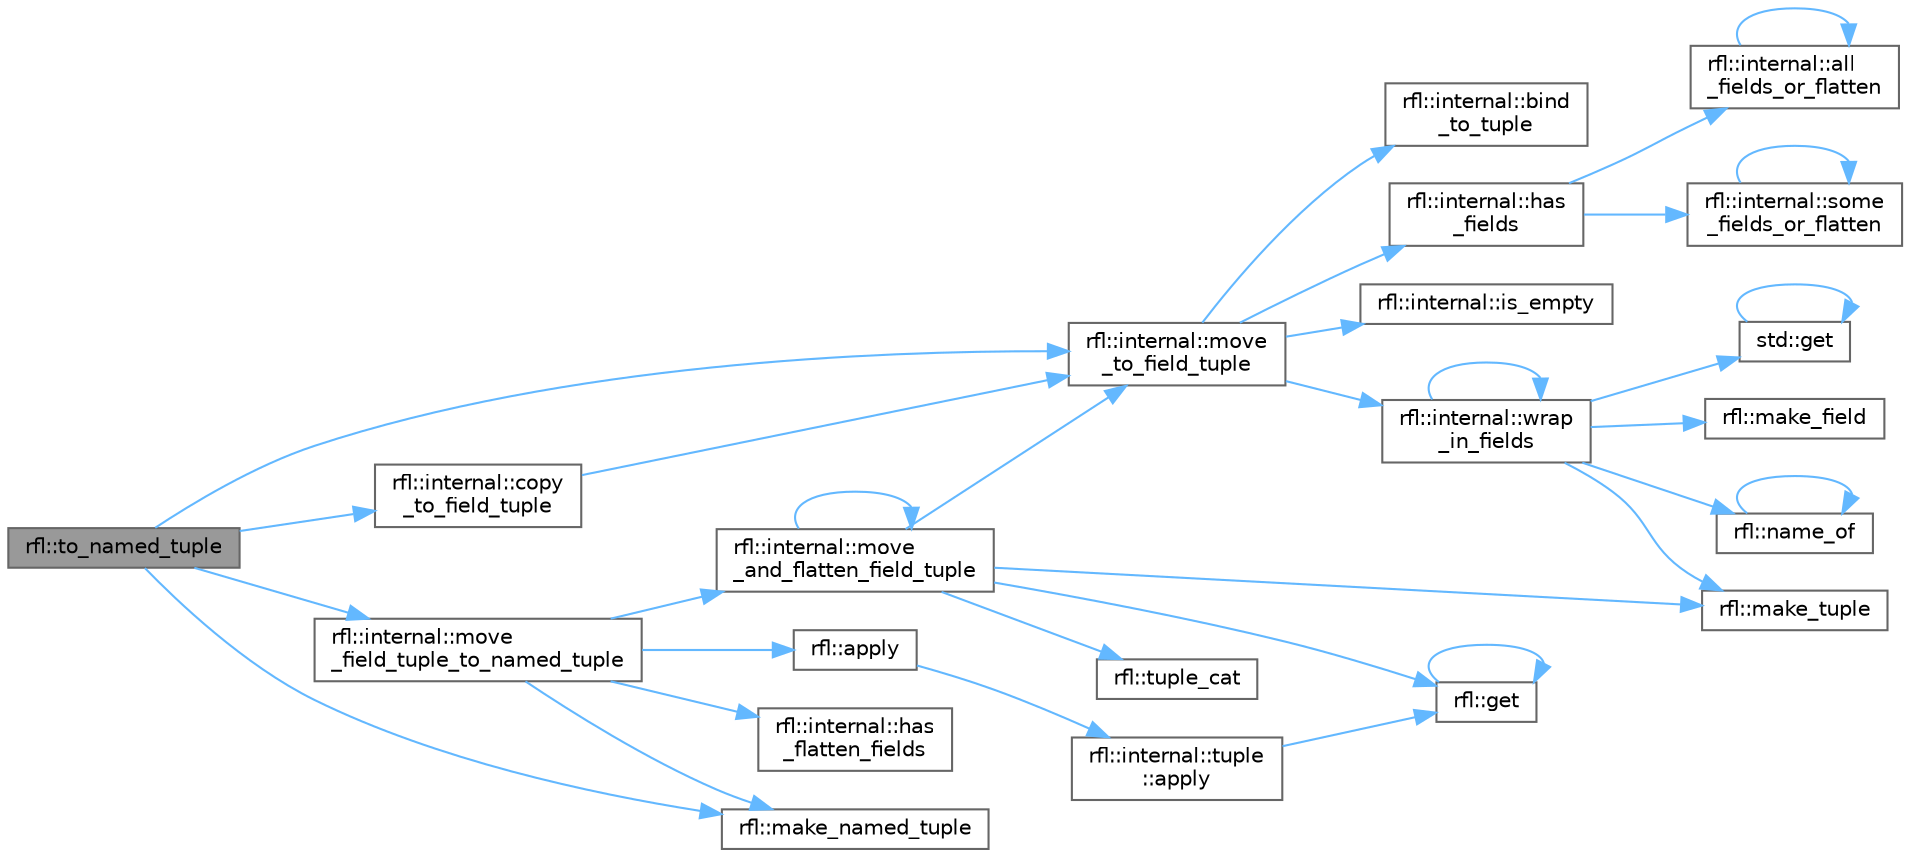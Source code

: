 digraph "rfl::to_named_tuple"
{
 // LATEX_PDF_SIZE
  bgcolor="transparent";
  edge [fontname=Helvetica,fontsize=10,labelfontname=Helvetica,labelfontsize=10];
  node [fontname=Helvetica,fontsize=10,shape=box,height=0.2,width=0.4];
  rankdir="LR";
  Node1 [id="Node000001",label="rfl::to_named_tuple",height=0.2,width=0.4,color="gray40", fillcolor="grey60", style="filled", fontcolor="black",tooltip=" "];
  Node1 -> Node2 [id="edge33_Node000001_Node000002",color="steelblue1",style="solid",tooltip=" "];
  Node2 [id="Node000002",label="rfl::internal::copy\l_to_field_tuple",height=0.2,width=0.4,color="grey40", fillcolor="white", style="filled",URL="$namespacerfl_1_1internal.html#a46cd2d50b0559636f35a90dcc4208f1a",tooltip=" "];
  Node2 -> Node3 [id="edge34_Node000002_Node000003",color="steelblue1",style="solid",tooltip=" "];
  Node3 [id="Node000003",label="rfl::internal::move\l_to_field_tuple",height=0.2,width=0.4,color="grey40", fillcolor="white", style="filled",URL="$namespacerfl_1_1internal.html#aeafe6541ca2d6733d59118ea9657d465",tooltip=" "];
  Node3 -> Node4 [id="edge35_Node000003_Node000004",color="steelblue1",style="solid",tooltip=" "];
  Node4 [id="Node000004",label="rfl::internal::bind\l_to_tuple",height=0.2,width=0.4,color="grey40", fillcolor="white", style="filled",URL="$namespacerfl_1_1internal.html#aaccfbbd07ded0a84498cea052cb3d443",tooltip=" "];
  Node3 -> Node5 [id="edge36_Node000003_Node000005",color="steelblue1",style="solid",tooltip=" "];
  Node5 [id="Node000005",label="rfl::internal::has\l_fields",height=0.2,width=0.4,color="grey40", fillcolor="white", style="filled",URL="$namespacerfl_1_1internal.html#a4bf6ff2224c907a5df21f524e650fd17",tooltip=" "];
  Node5 -> Node6 [id="edge37_Node000005_Node000006",color="steelblue1",style="solid",tooltip=" "];
  Node6 [id="Node000006",label="rfl::internal::all\l_fields_or_flatten",height=0.2,width=0.4,color="grey40", fillcolor="white", style="filled",URL="$namespacerfl_1_1internal.html#a012b9c8f5d6103eb084598eca9f9f631",tooltip=" "];
  Node6 -> Node6 [id="edge38_Node000006_Node000006",color="steelblue1",style="solid",tooltip=" "];
  Node5 -> Node7 [id="edge39_Node000005_Node000007",color="steelblue1",style="solid",tooltip=" "];
  Node7 [id="Node000007",label="rfl::internal::some\l_fields_or_flatten",height=0.2,width=0.4,color="grey40", fillcolor="white", style="filled",URL="$namespacerfl_1_1internal.html#a71c929c1a514d827549eb15d4355de92",tooltip=" "];
  Node7 -> Node7 [id="edge40_Node000007_Node000007",color="steelblue1",style="solid",tooltip=" "];
  Node3 -> Node8 [id="edge41_Node000003_Node000008",color="steelblue1",style="solid",tooltip=" "];
  Node8 [id="Node000008",label="rfl::internal::is_empty",height=0.2,width=0.4,color="grey40", fillcolor="white", style="filled",URL="$namespacerfl_1_1internal.html#a818161434e9e7892d403a7c92d7268fe",tooltip=" "];
  Node3 -> Node9 [id="edge42_Node000003_Node000009",color="steelblue1",style="solid",tooltip=" "];
  Node9 [id="Node000009",label="rfl::internal::wrap\l_in_fields",height=0.2,width=0.4,color="grey40", fillcolor="white", style="filled",URL="$namespacerfl_1_1internal.html#a75a4f615c45abce17e710e72514498d7",tooltip=" "];
  Node9 -> Node10 [id="edge43_Node000009_Node000010",color="steelblue1",style="solid",tooltip=" "];
  Node10 [id="Node000010",label="std::get",height=0.2,width=0.4,color="grey40", fillcolor="white", style="filled",URL="$namespacestd.html#aae41d8280b7ccc3f0e0a0be2dab21c8f",tooltip="Gets an element by index."];
  Node10 -> Node10 [id="edge44_Node000010_Node000010",color="steelblue1",style="solid",tooltip=" "];
  Node9 -> Node11 [id="edge45_Node000009_Node000011",color="steelblue1",style="solid",tooltip=" "];
  Node11 [id="Node000011",label="rfl::make_field",height=0.2,width=0.4,color="grey40", fillcolor="white", style="filled",URL="$namespacerfl.html#afb5f68a22d5b6a42a5b4477c35559ce9",tooltip=" "];
  Node9 -> Node12 [id="edge46_Node000009_Node000012",color="steelblue1",style="solid",tooltip=" "];
  Node12 [id="Node000012",label="rfl::make_tuple",height=0.2,width=0.4,color="grey40", fillcolor="white", style="filled",URL="$namespacerfl.html#ac71a9ec8b4d8fd347719083ec38c00f9",tooltip=" "];
  Node9 -> Node13 [id="edge47_Node000009_Node000013",color="steelblue1",style="solid",tooltip=" "];
  Node13 [id="Node000013",label="rfl::name_of",height=0.2,width=0.4,color="grey40", fillcolor="white", style="filled",URL="$namespacerfl.html#a90efd0c5575582354c25333fa30a8013",tooltip="Helper function to retrieve a name at compile time."];
  Node13 -> Node13 [id="edge48_Node000013_Node000013",color="steelblue1",style="solid",tooltip=" "];
  Node9 -> Node9 [id="edge49_Node000009_Node000009",color="steelblue1",style="solid",tooltip=" "];
  Node1 -> Node14 [id="edge50_Node000001_Node000014",color="steelblue1",style="solid",tooltip=" "];
  Node14 [id="Node000014",label="rfl::make_named_tuple",height=0.2,width=0.4,color="grey40", fillcolor="white", style="filled",URL="$namespacerfl.html#a19523aa875e6c36af474a97f28ed4002",tooltip="Explicit overload for creating empty named tuples."];
  Node1 -> Node15 [id="edge51_Node000001_Node000015",color="steelblue1",style="solid",tooltip=" "];
  Node15 [id="Node000015",label="rfl::internal::move\l_field_tuple_to_named_tuple",height=0.2,width=0.4,color="grey40", fillcolor="white", style="filled",URL="$namespacerfl_1_1internal.html#ac9de9bd1edbac39d2cd1373bf84b9869",tooltip=" "];
  Node15 -> Node16 [id="edge52_Node000015_Node000016",color="steelblue1",style="solid",tooltip=" "];
  Node16 [id="Node000016",label="rfl::apply",height=0.2,width=0.4,color="grey40", fillcolor="white", style="filled",URL="$namespacerfl.html#aaa94742afd7fde0d6d6cc59ae6d92989",tooltip=" "];
  Node16 -> Node17 [id="edge53_Node000016_Node000017",color="steelblue1",style="solid",tooltip=" "];
  Node17 [id="Node000017",label="rfl::internal::tuple\l::apply",height=0.2,width=0.4,color="grey40", fillcolor="white", style="filled",URL="$namespacerfl_1_1internal_1_1tuple.html#a5fe21ddba2943f200bc6c6e4d8d34e54",tooltip=" "];
  Node17 -> Node18 [id="edge54_Node000017_Node000018",color="steelblue1",style="solid",tooltip=" "];
  Node18 [id="Node000018",label="rfl::get",height=0.2,width=0.4,color="grey40", fillcolor="white", style="filled",URL="$namespacerfl.html#ac379420409251e5a3c0bea4a701daf0a",tooltip="Gets a field by index."];
  Node18 -> Node18 [id="edge55_Node000018_Node000018",color="steelblue1",style="solid",tooltip=" "];
  Node15 -> Node19 [id="edge56_Node000015_Node000019",color="steelblue1",style="solid",tooltip=" "];
  Node19 [id="Node000019",label="rfl::internal::has\l_flatten_fields",height=0.2,width=0.4,color="grey40", fillcolor="white", style="filled",URL="$namespacerfl_1_1internal.html#a60f5d02505f61eabff343c2f5e9c7dbe",tooltip=" "];
  Node15 -> Node14 [id="edge57_Node000015_Node000014",color="steelblue1",style="solid",tooltip=" "];
  Node15 -> Node20 [id="edge58_Node000015_Node000020",color="steelblue1",style="solid",tooltip=" "];
  Node20 [id="Node000020",label="rfl::internal::move\l_and_flatten_field_tuple",height=0.2,width=0.4,color="grey40", fillcolor="white", style="filled",URL="$namespacerfl_1_1internal.html#a2fabc9931d7056ee512c49678deb9505",tooltip=" "];
  Node20 -> Node18 [id="edge59_Node000020_Node000018",color="steelblue1",style="solid",tooltip=" "];
  Node20 -> Node12 [id="edge60_Node000020_Node000012",color="steelblue1",style="solid",tooltip=" "];
  Node20 -> Node20 [id="edge61_Node000020_Node000020",color="steelblue1",style="solid",tooltip=" "];
  Node20 -> Node3 [id="edge62_Node000020_Node000003",color="steelblue1",style="solid",tooltip=" "];
  Node20 -> Node21 [id="edge63_Node000020_Node000021",color="steelblue1",style="solid",tooltip=" "];
  Node21 [id="Node000021",label="rfl::tuple_cat",height=0.2,width=0.4,color="grey40", fillcolor="white", style="filled",URL="$namespacerfl.html#ad4738e8acd2a03b1b2b01c6caa6b27e9",tooltip=" "];
  Node1 -> Node3 [id="edge64_Node000001_Node000003",color="steelblue1",style="solid",tooltip=" "];
}
